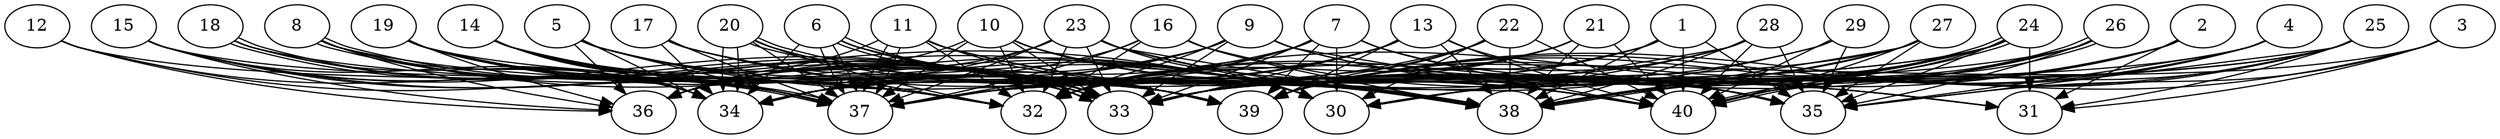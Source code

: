 // DAG automatically generated by daggen at Thu Oct  3 14:06:48 2019
// ./daggen --dot -n 40 --ccr 0.5 --fat 0.9 --regular 0.9 --density 0.9 --mindata 5242880 --maxdata 52428800 
digraph G {
  1 [size="38799360", alpha="0.08", expect_size="19399680"] 
  1 -> 33 [size ="19399680"]
  1 -> 35 [size ="19399680"]
  1 -> 36 [size ="19399680"]
  1 -> 38 [size ="19399680"]
  1 -> 39 [size ="19399680"]
  1 -> 40 [size ="19399680"]
  2 [size="80087040", alpha="0.08", expect_size="40043520"] 
  2 -> 31 [size ="40043520"]
  2 -> 32 [size ="40043520"]
  2 -> 38 [size ="40043520"]
  2 -> 39 [size ="40043520"]
  2 -> 40 [size ="40043520"]
  3 [size="68280320", alpha="0.02", expect_size="34140160"] 
  3 -> 31 [size ="34140160"]
  3 -> 32 [size ="34140160"]
  3 -> 35 [size ="34140160"]
  3 -> 38 [size ="34140160"]
  4 [size="100624384", alpha="0.16", expect_size="50312192"] 
  4 -> 33 [size ="50312192"]
  4 -> 35 [size ="50312192"]
  4 -> 38 [size ="50312192"]
  4 -> 39 [size ="50312192"]
  4 -> 40 [size ="50312192"]
  5 [size="104431616", alpha="0.00", expect_size="52215808"] 
  5 -> 30 [size ="52215808"]
  5 -> 33 [size ="52215808"]
  5 -> 34 [size ="52215808"]
  5 -> 36 [size ="52215808"]
  5 -> 37 [size ="52215808"]
  5 -> 38 [size ="52215808"]
  5 -> 39 [size ="52215808"]
  6 [size="73431040", alpha="0.20", expect_size="36715520"] 
  6 -> 33 [size ="36715520"]
  6 -> 33 [size ="36715520"]
  6 -> 34 [size ="36715520"]
  6 -> 37 [size ="36715520"]
  6 -> 37 [size ="36715520"]
  6 -> 38 [size ="36715520"]
  6 -> 39 [size ="36715520"]
  6 -> 40 [size ="36715520"]
  7 [size="32536576", alpha="0.09", expect_size="16268288"] 
  7 -> 30 [size ="16268288"]
  7 -> 32 [size ="16268288"]
  7 -> 33 [size ="16268288"]
  7 -> 35 [size ="16268288"]
  7 -> 36 [size ="16268288"]
  7 -> 37 [size ="16268288"]
  7 -> 39 [size ="16268288"]
  7 -> 40 [size ="16268288"]
  8 [size="54544384", alpha="0.01", expect_size="27272192"] 
  8 -> 32 [size ="27272192"]
  8 -> 33 [size ="27272192"]
  8 -> 33 [size ="27272192"]
  8 -> 34 [size ="27272192"]
  8 -> 35 [size ="27272192"]
  8 -> 36 [size ="27272192"]
  8 -> 37 [size ="27272192"]
  8 -> 39 [size ="27272192"]
  9 [size="14317568", alpha="0.07", expect_size="7158784"] 
  9 -> 31 [size ="7158784"]
  9 -> 32 [size ="7158784"]
  9 -> 33 [size ="7158784"]
  9 -> 34 [size ="7158784"]
  9 -> 35 [size ="7158784"]
  9 -> 36 [size ="7158784"]
  9 -> 37 [size ="7158784"]
  9 -> 40 [size ="7158784"]
  10 [size="23877632", alpha="0.05", expect_size="11938816"] 
  10 -> 30 [size ="11938816"]
  10 -> 32 [size ="11938816"]
  10 -> 33 [size ="11938816"]
  10 -> 36 [size ="11938816"]
  10 -> 37 [size ="11938816"]
  10 -> 38 [size ="11938816"]
  10 -> 40 [size ="11938816"]
  11 [size="96016384", alpha="0.04", expect_size="48008192"] 
  11 -> 32 [size ="48008192"]
  11 -> 35 [size ="48008192"]
  11 -> 36 [size ="48008192"]
  11 -> 37 [size ="48008192"]
  11 -> 37 [size ="48008192"]
  11 -> 39 [size ="48008192"]
  11 -> 40 [size ="48008192"]
  12 [size="38289408", alpha="0.05", expect_size="19144704"] 
  12 -> 32 [size ="19144704"]
  12 -> 36 [size ="19144704"]
  12 -> 37 [size ="19144704"]
  12 -> 39 [size ="19144704"]
  13 [size="76539904", alpha="0.13", expect_size="38269952"] 
  13 -> 32 [size ="38269952"]
  13 -> 33 [size ="38269952"]
  13 -> 34 [size ="38269952"]
  13 -> 35 [size ="38269952"]
  13 -> 37 [size ="38269952"]
  13 -> 38 [size ="38269952"]
  13 -> 39 [size ="38269952"]
  13 -> 40 [size ="38269952"]
  14 [size="84834304", alpha="0.12", expect_size="42417152"] 
  14 -> 30 [size ="42417152"]
  14 -> 32 [size ="42417152"]
  14 -> 33 [size ="42417152"]
  14 -> 34 [size ="42417152"]
  14 -> 37 [size ="42417152"]
  14 -> 39 [size ="42417152"]
  15 [size="66723840", alpha="0.10", expect_size="33361920"] 
  15 -> 30 [size ="33361920"]
  15 -> 32 [size ="33361920"]
  15 -> 33 [size ="33361920"]
  15 -> 34 [size ="33361920"]
  15 -> 36 [size ="33361920"]
  15 -> 37 [size ="33361920"]
  15 -> 39 [size ="33361920"]
  16 [size="66859008", alpha="0.06", expect_size="33429504"] 
  16 -> 31 [size ="33429504"]
  16 -> 32 [size ="33429504"]
  16 -> 34 [size ="33429504"]
  16 -> 37 [size ="33429504"]
  16 -> 38 [size ="33429504"]
  17 [size="65148928", alpha="0.08", expect_size="32574464"] 
  17 -> 30 [size ="32574464"]
  17 -> 32 [size ="32574464"]
  17 -> 34 [size ="32574464"]
  17 -> 37 [size ="32574464"]
  17 -> 38 [size ="32574464"]
  18 [size="15161344", alpha="0.19", expect_size="7580672"] 
  18 -> 33 [size ="7580672"]
  18 -> 34 [size ="7580672"]
  18 -> 37 [size ="7580672"]
  18 -> 37 [size ="7580672"]
  18 -> 38 [size ="7580672"]
  19 [size="18341888", alpha="0.11", expect_size="9170944"] 
  19 -> 30 [size ="9170944"]
  19 -> 32 [size ="9170944"]
  19 -> 33 [size ="9170944"]
  19 -> 34 [size ="9170944"]
  19 -> 36 [size ="9170944"]
  19 -> 37 [size ="9170944"]
  19 -> 38 [size ="9170944"]
  19 -> 39 [size ="9170944"]
  20 [size="49014784", alpha="0.13", expect_size="24507392"] 
  20 -> 32 [size ="24507392"]
  20 -> 33 [size ="24507392"]
  20 -> 34 [size ="24507392"]
  20 -> 34 [size ="24507392"]
  20 -> 37 [size ="24507392"]
  20 -> 38 [size ="24507392"]
  20 -> 38 [size ="24507392"]
  20 -> 39 [size ="24507392"]
  21 [size="73816064", alpha="0.00", expect_size="36908032"] 
  21 -> 32 [size ="36908032"]
  21 -> 33 [size ="36908032"]
  21 -> 38 [size ="36908032"]
  21 -> 39 [size ="36908032"]
  21 -> 40 [size ="36908032"]
  22 [size="95027200", alpha="0.03", expect_size="47513600"] 
  22 -> 30 [size ="47513600"]
  22 -> 33 [size ="47513600"]
  22 -> 34 [size ="47513600"]
  22 -> 38 [size ="47513600"]
  22 -> 39 [size ="47513600"]
  22 -> 40 [size ="47513600"]
  23 [size="23699456", alpha="0.17", expect_size="11849728"] 
  23 -> 30 [size ="11849728"]
  23 -> 31 [size ="11849728"]
  23 -> 32 [size ="11849728"]
  23 -> 33 [size ="11849728"]
  23 -> 34 [size ="11849728"]
  23 -> 36 [size ="11849728"]
  23 -> 37 [size ="11849728"]
  23 -> 38 [size ="11849728"]
  23 -> 40 [size ="11849728"]
  24 [size="86263808", alpha="0.11", expect_size="43131904"] 
  24 -> 30 [size ="43131904"]
  24 -> 31 [size ="43131904"]
  24 -> 33 [size ="43131904"]
  24 -> 34 [size ="43131904"]
  24 -> 35 [size ="43131904"]
  24 -> 37 [size ="43131904"]
  24 -> 38 [size ="43131904"]
  24 -> 38 [size ="43131904"]
  24 -> 39 [size ="43131904"]
  24 -> 40 [size ="43131904"]
  25 [size="50216960", alpha="0.04", expect_size="25108480"] 
  25 -> 30 [size ="25108480"]
  25 -> 31 [size ="25108480"]
  25 -> 33 [size ="25108480"]
  25 -> 35 [size ="25108480"]
  25 -> 38 [size ="25108480"]
  25 -> 39 [size ="25108480"]
  25 -> 40 [size ="25108480"]
  26 [size="99289088", alpha="0.11", expect_size="49644544"] 
  26 -> 30 [size ="49644544"]
  26 -> 33 [size ="49644544"]
  26 -> 35 [size ="49644544"]
  26 -> 37 [size ="49644544"]
  26 -> 38 [size ="49644544"]
  26 -> 40 [size ="49644544"]
  26 -> 40 [size ="49644544"]
  27 [size="33767424", alpha="0.03", expect_size="16883712"] 
  27 -> 30 [size ="16883712"]
  27 -> 33 [size ="16883712"]
  27 -> 34 [size ="16883712"]
  27 -> 35 [size ="16883712"]
  27 -> 38 [size ="16883712"]
  27 -> 40 [size ="16883712"]
  28 [size="72136704", alpha="0.03", expect_size="36068352"] 
  28 -> 30 [size ="36068352"]
  28 -> 32 [size ="36068352"]
  28 -> 35 [size ="36068352"]
  28 -> 37 [size ="36068352"]
  28 -> 38 [size ="36068352"]
  28 -> 39 [size ="36068352"]
  28 -> 40 [size ="36068352"]
  29 [size="65591296", alpha="0.05", expect_size="32795648"] 
  29 -> 32 [size ="32795648"]
  29 -> 35 [size ="32795648"]
  29 -> 37 [size ="32795648"]
  29 -> 40 [size ="32795648"]
  30 [size="24225792", alpha="0.10", expect_size="12112896"] 
  31 [size="84385792", alpha="0.12", expect_size="42192896"] 
  32 [size="85641216", alpha="0.01", expect_size="42820608"] 
  33 [size="97597440", alpha="0.03", expect_size="48798720"] 
  34 [size="83671040", alpha="0.02", expect_size="41835520"] 
  35 [size="39634944", alpha="0.12", expect_size="19817472"] 
  36 [size="59435008", alpha="0.14", expect_size="29717504"] 
  37 [size="17272832", alpha="0.08", expect_size="8636416"] 
  38 [size="29571072", alpha="0.03", expect_size="14785536"] 
  39 [size="46020608", alpha="0.19", expect_size="23010304"] 
  40 [size="70453248", alpha="0.04", expect_size="35226624"] 
}
